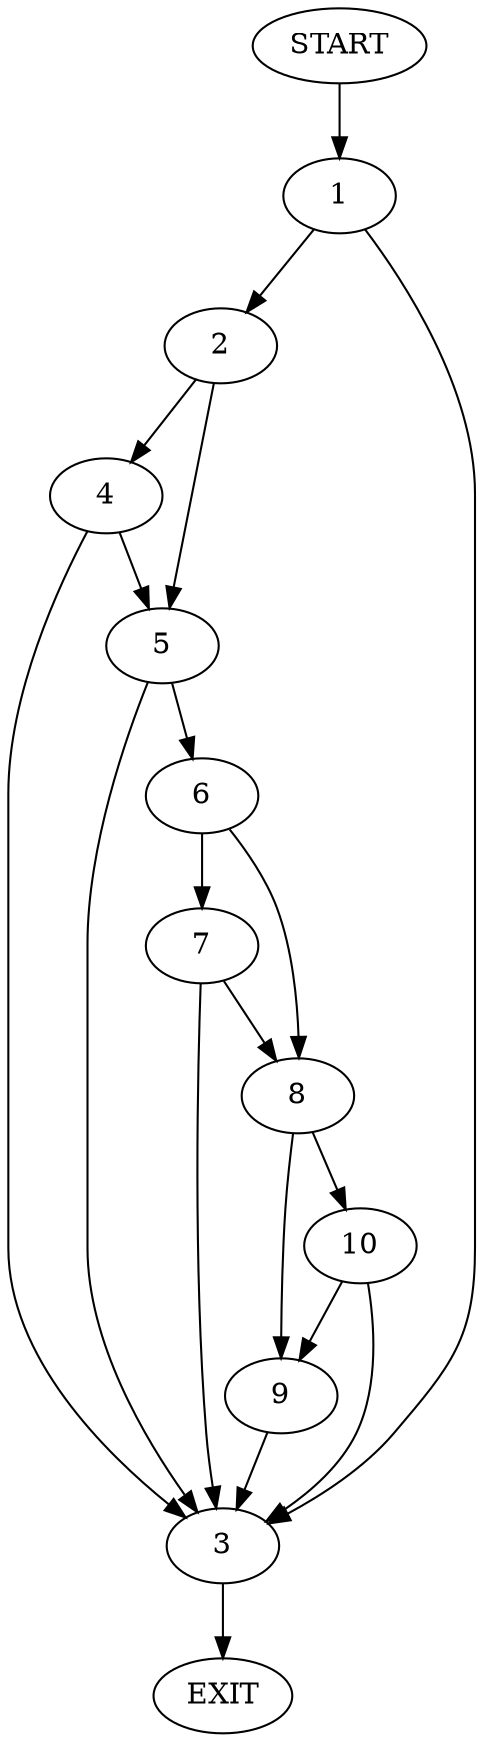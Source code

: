 digraph {
0 [label="START"];
1;
2;
3;
4;
5;
6;
7;
8;
9;
10;
11 [label="EXIT"];
0 -> 1;
1 -> 2;
1 -> 3;
3 -> 11;
2 -> 4;
2 -> 5;
5 -> 3;
5 -> 6;
4 -> 5;
4 -> 3;
6 -> 7;
6 -> 8;
8 -> 9;
8 -> 10;
7 -> 3;
7 -> 8;
9 -> 3;
10 -> 9;
10 -> 3;
}